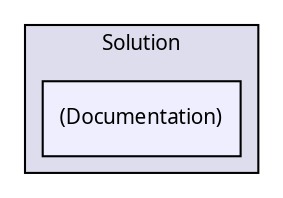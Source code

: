 digraph "Solution/Solution/(Documentation)" {
  compound=true
  node [ fontsize="10", fontname="Verdana"];
  edge [ labelfontsize="10", labelfontname="Verdana"];
  subgraph clusterdir_c4e084afe678ca50e02362250facb0e9 {
    graph [ bgcolor="#ddddee", pencolor="black", label="Solution" fontname="Verdana", fontsize="10", URL="dir_c4e084afe678ca50e02362250facb0e9.html"]
  dir_f169203f9160b4f581997312b2df3a24 [shape=box, label="(Documentation)", style="filled", fillcolor="#eeeeff", pencolor="black", URL="dir_f169203f9160b4f581997312b2df3a24.html"];
  }
}
